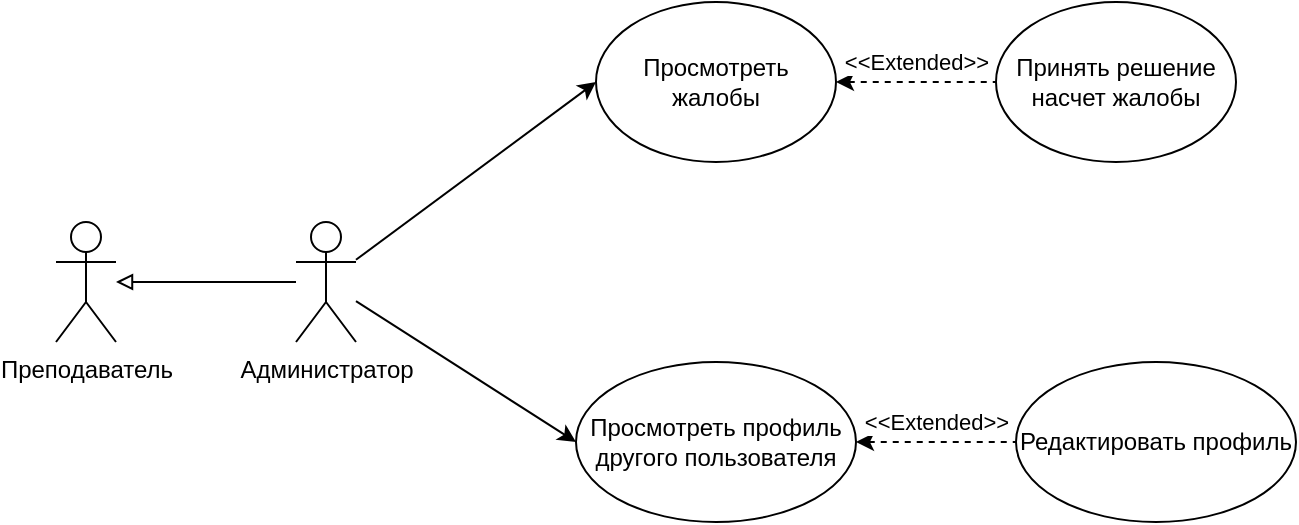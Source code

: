 <mxfile version="24.0.7" type="device">
  <diagram name="Страница — 1" id="Iv7yHpmfVdlFaFOOabj2">
    <mxGraphModel dx="1221" dy="647" grid="1" gridSize="10" guides="1" tooltips="1" connect="1" arrows="1" fold="1" page="1" pageScale="1" pageWidth="827" pageHeight="1169" math="0" shadow="0">
      <root>
        <mxCell id="0" />
        <mxCell id="1" parent="0" />
        <mxCell id="Psk4VWeY31zGx4lELX8S-1" value="Администратор" style="shape=umlActor;verticalLabelPosition=bottom;verticalAlign=top;html=1;outlineConnect=0;" parent="1" vertex="1">
          <mxGeometry x="160" y="300" width="30" height="60" as="geometry" />
        </mxCell>
        <mxCell id="Psk4VWeY31zGx4lELX8S-2" value="Преподаватель" style="shape=umlActor;verticalLabelPosition=bottom;verticalAlign=top;html=1;outlineConnect=0;" parent="1" vertex="1">
          <mxGeometry x="40" y="300" width="30" height="60" as="geometry" />
        </mxCell>
        <mxCell id="Psk4VWeY31zGx4lELX8S-4" value="" style="endArrow=none;html=1;rounded=0;endFill=0;startArrow=block;startFill=0;" parent="1" source="Psk4VWeY31zGx4lELX8S-2" target="Psk4VWeY31zGx4lELX8S-1" edge="1">
          <mxGeometry width="50" height="50" relative="1" as="geometry">
            <mxPoint x="390" y="360" as="sourcePoint" />
            <mxPoint x="440" y="310" as="targetPoint" />
          </mxGeometry>
        </mxCell>
        <mxCell id="Psk4VWeY31zGx4lELX8S-8" value="" style="edgeStyle=orthogonalEdgeStyle;rounded=0;orthogonalLoop=1;jettySize=auto;html=1;endArrow=none;endFill=0;startArrow=classic;startFill=1;dashed=1;" parent="1" source="Psk4VWeY31zGx4lELX8S-5" target="Psk4VWeY31zGx4lELX8S-7" edge="1">
          <mxGeometry relative="1" as="geometry" />
        </mxCell>
        <mxCell id="Psk4VWeY31zGx4lELX8S-13" value="&amp;lt;&amp;lt;Extended&amp;gt;&amp;gt;" style="edgeLabel;html=1;align=center;verticalAlign=middle;resizable=0;points=[];" parent="Psk4VWeY31zGx4lELX8S-8" vertex="1" connectable="0">
          <mxGeometry x="0.142" relative="1" as="geometry">
            <mxPoint x="-6" y="-10" as="offset" />
          </mxGeometry>
        </mxCell>
        <mxCell id="Psk4VWeY31zGx4lELX8S-5" value="Просмотреть жалобы" style="ellipse;whiteSpace=wrap;html=1;" parent="1" vertex="1">
          <mxGeometry x="310" y="190" width="120" height="80" as="geometry" />
        </mxCell>
        <mxCell id="Psk4VWeY31zGx4lELX8S-10" value="" style="edgeStyle=orthogonalEdgeStyle;rounded=0;orthogonalLoop=1;jettySize=auto;html=1;startArrow=classic;startFill=1;endArrow=none;endFill=0;dashed=1;" parent="1" source="Psk4VWeY31zGx4lELX8S-6" target="Psk4VWeY31zGx4lELX8S-9" edge="1">
          <mxGeometry relative="1" as="geometry" />
        </mxCell>
        <mxCell id="Psk4VWeY31zGx4lELX8S-14" value="&amp;lt;&amp;lt;Extended&amp;gt;&amp;gt;" style="edgeLabel;html=1;align=center;verticalAlign=middle;resizable=0;points=[];" parent="Psk4VWeY31zGx4lELX8S-10" vertex="1" connectable="0">
          <mxGeometry x="-0.208" relative="1" as="geometry">
            <mxPoint x="8" y="-10" as="offset" />
          </mxGeometry>
        </mxCell>
        <mxCell id="Psk4VWeY31zGx4lELX8S-6" value="Просмотреть профиль другого пользователя" style="ellipse;whiteSpace=wrap;html=1;" parent="1" vertex="1">
          <mxGeometry x="300" y="370" width="140" height="80" as="geometry" />
        </mxCell>
        <mxCell id="Psk4VWeY31zGx4lELX8S-7" value="Принять решение насчет жалобы" style="ellipse;whiteSpace=wrap;html=1;" parent="1" vertex="1">
          <mxGeometry x="510" y="190" width="120" height="80" as="geometry" />
        </mxCell>
        <mxCell id="Psk4VWeY31zGx4lELX8S-9" value="Редактировать профиль" style="ellipse;whiteSpace=wrap;html=1;" parent="1" vertex="1">
          <mxGeometry x="520" y="370" width="140" height="80" as="geometry" />
        </mxCell>
        <mxCell id="Psk4VWeY31zGx4lELX8S-11" value="" style="endArrow=classic;html=1;rounded=0;entryX=0;entryY=0.5;entryDx=0;entryDy=0;endFill=1;" parent="1" source="Psk4VWeY31zGx4lELX8S-1" target="Psk4VWeY31zGx4lELX8S-6" edge="1">
          <mxGeometry width="50" height="50" relative="1" as="geometry">
            <mxPoint x="390" y="360" as="sourcePoint" />
            <mxPoint x="440" y="310" as="targetPoint" />
          </mxGeometry>
        </mxCell>
        <mxCell id="Psk4VWeY31zGx4lELX8S-12" value="" style="endArrow=classic;html=1;rounded=0;entryX=0;entryY=0.5;entryDx=0;entryDy=0;endFill=1;" parent="1" source="Psk4VWeY31zGx4lELX8S-1" target="Psk4VWeY31zGx4lELX8S-5" edge="1">
          <mxGeometry width="50" height="50" relative="1" as="geometry">
            <mxPoint x="390" y="360" as="sourcePoint" />
            <mxPoint x="440" y="310" as="targetPoint" />
          </mxGeometry>
        </mxCell>
      </root>
    </mxGraphModel>
  </diagram>
</mxfile>
